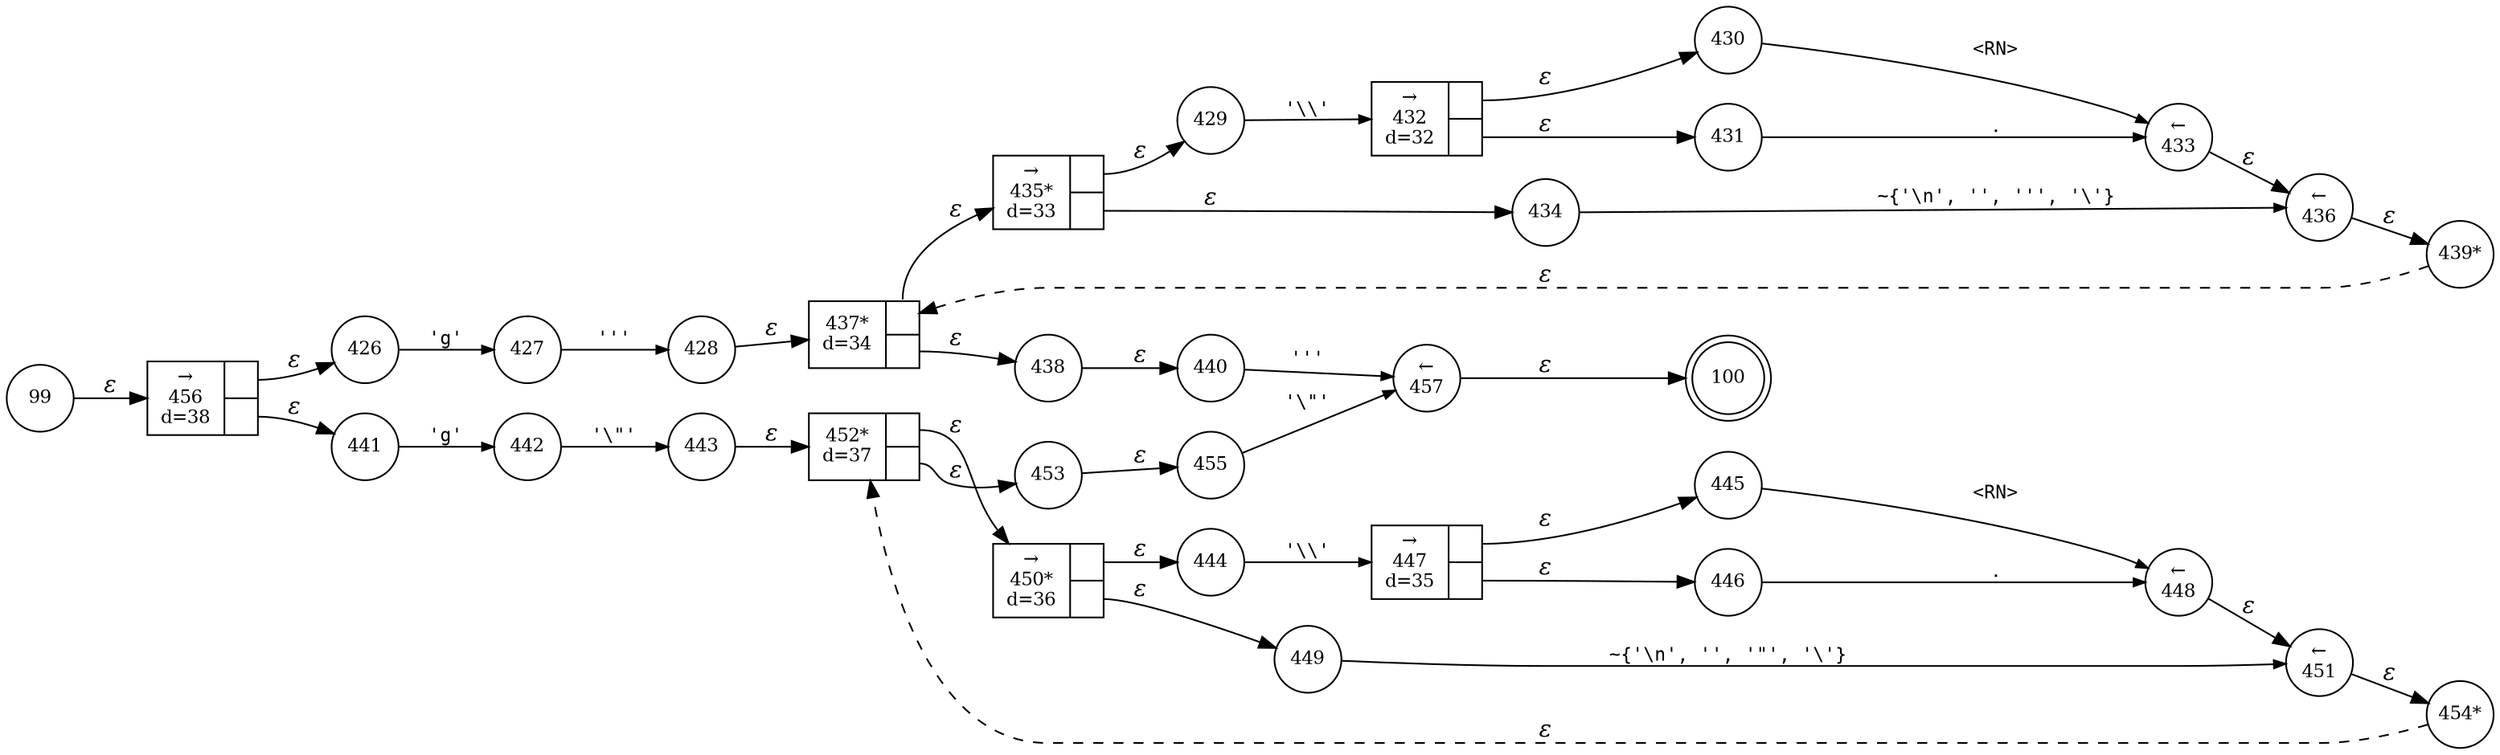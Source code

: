 digraph ATN {
rankdir=LR;
s100[fontsize=11, label="100", shape=doublecircle, fixedsize=true, width=.6];
s448[fontsize=11,label="&larr;\n448", shape=circle, fixedsize=true, width=.55, peripheries=1];
s449[fontsize=11,label="449", shape=circle, fixedsize=true, width=.55, peripheries=1];
s450[fontsize=11,label="{&rarr;\n450*\nd=36|{<p0>|<p1>}}", shape=record, fixedsize=false, peripheries=1];
s451[fontsize=11,label="&larr;\n451", shape=circle, fixedsize=true, width=.55, peripheries=1];
s452[fontsize=11,label="{452*\nd=37|{<p0>|<p1>}}", shape=record, fixedsize=false, peripheries=1];
s453[fontsize=11,label="453", shape=circle, fixedsize=true, width=.55, peripheries=1];
s454[fontsize=11,label="454*", shape=circle, fixedsize=true, width=.55, peripheries=1];
s455[fontsize=11,label="455", shape=circle, fixedsize=true, width=.55, peripheries=1];
s456[fontsize=11,label="{&rarr;\n456\nd=38|{<p0>|<p1>}}", shape=record, fixedsize=false, peripheries=1];
s457[fontsize=11,label="&larr;\n457", shape=circle, fixedsize=true, width=.55, peripheries=1];
s99[fontsize=11,label="99", shape=circle, fixedsize=true, width=.55, peripheries=1];
s426[fontsize=11,label="426", shape=circle, fixedsize=true, width=.55, peripheries=1];
s427[fontsize=11,label="427", shape=circle, fixedsize=true, width=.55, peripheries=1];
s428[fontsize=11,label="428", shape=circle, fixedsize=true, width=.55, peripheries=1];
s429[fontsize=11,label="429", shape=circle, fixedsize=true, width=.55, peripheries=1];
s430[fontsize=11,label="430", shape=circle, fixedsize=true, width=.55, peripheries=1];
s431[fontsize=11,label="431", shape=circle, fixedsize=true, width=.55, peripheries=1];
s432[fontsize=11,label="{&rarr;\n432\nd=32|{<p0>|<p1>}}", shape=record, fixedsize=false, peripheries=1];
s433[fontsize=11,label="&larr;\n433", shape=circle, fixedsize=true, width=.55, peripheries=1];
s434[fontsize=11,label="434", shape=circle, fixedsize=true, width=.55, peripheries=1];
s435[fontsize=11,label="{&rarr;\n435*\nd=33|{<p0>|<p1>}}", shape=record, fixedsize=false, peripheries=1];
s436[fontsize=11,label="&larr;\n436", shape=circle, fixedsize=true, width=.55, peripheries=1];
s437[fontsize=11,label="{437*\nd=34|{<p0>|<p1>}}", shape=record, fixedsize=false, peripheries=1];
s438[fontsize=11,label="438", shape=circle, fixedsize=true, width=.55, peripheries=1];
s439[fontsize=11,label="439*", shape=circle, fixedsize=true, width=.55, peripheries=1];
s440[fontsize=11,label="440", shape=circle, fixedsize=true, width=.55, peripheries=1];
s441[fontsize=11,label="441", shape=circle, fixedsize=true, width=.55, peripheries=1];
s442[fontsize=11,label="442", shape=circle, fixedsize=true, width=.55, peripheries=1];
s443[fontsize=11,label="443", shape=circle, fixedsize=true, width=.55, peripheries=1];
s444[fontsize=11,label="444", shape=circle, fixedsize=true, width=.55, peripheries=1];
s445[fontsize=11,label="445", shape=circle, fixedsize=true, width=.55, peripheries=1];
s446[fontsize=11,label="446", shape=circle, fixedsize=true, width=.55, peripheries=1];
s447[fontsize=11,label="{&rarr;\n447\nd=35|{<p0>|<p1>}}", shape=record, fixedsize=false, peripheries=1];
s99 -> s456 [fontname="Times-Italic", label="&epsilon;"];
s456:p0 -> s426 [fontname="Times-Italic", label="&epsilon;"];
s456:p1 -> s441 [fontname="Times-Italic", label="&epsilon;"];
s426 -> s427 [fontsize=11, fontname="Courier", arrowsize=.7, label = "'g'", arrowhead = normal];
s441 -> s442 [fontsize=11, fontname="Courier", arrowsize=.7, label = "'g'", arrowhead = normal];
s427 -> s428 [fontsize=11, fontname="Courier", arrowsize=.7, label = "'''", arrowhead = normal];
s442 -> s443 [fontsize=11, fontname="Courier", arrowsize=.7, label = "'\\\"'", arrowhead = normal];
s428 -> s437 [fontname="Times-Italic", label="&epsilon;"];
s443 -> s452 [fontname="Times-Italic", label="&epsilon;"];
s437:p0 -> s435 [fontname="Times-Italic", label="&epsilon;"];
s437:p1 -> s438 [fontname="Times-Italic", label="&epsilon;"];
s452:p0 -> s450 [fontname="Times-Italic", label="&epsilon;"];
s452:p1 -> s453 [fontname="Times-Italic", label="&epsilon;"];
s435:p0 -> s429 [fontname="Times-Italic", label="&epsilon;"];
s435:p1 -> s434 [fontname="Times-Italic", label="&epsilon;"];
s438 -> s440 [fontname="Times-Italic", label="&epsilon;"];
s450:p0 -> s444 [fontname="Times-Italic", label="&epsilon;"];
s450:p1 -> s449 [fontname="Times-Italic", label="&epsilon;"];
s453 -> s455 [fontname="Times-Italic", label="&epsilon;"];
s429 -> s432 [fontsize=11, fontname="Courier", arrowsize=.7, label = "'\\\\'", arrowhead = normal];
s434 -> s436 [fontsize=11, fontname="Courier", arrowsize=.7, label = "~{'\\n', '', ''', '\\'}", arrowhead = normal];
s440 -> s457 [fontsize=11, fontname="Courier", arrowsize=.7, label = "'''", arrowhead = normal];
s444 -> s447 [fontsize=11, fontname="Courier", arrowsize=.7, label = "'\\\\'", arrowhead = normal];
s449 -> s451 [fontsize=11, fontname="Courier", arrowsize=.7, label = "~{'\\n', '', '\"', '\\'}", arrowhead = normal];
s455 -> s457 [fontsize=11, fontname="Courier", arrowsize=.7, label = "'\\\"'", arrowhead = normal];
s432:p0 -> s430 [fontname="Times-Italic", label="&epsilon;"];
s432:p1 -> s431 [fontname="Times-Italic", label="&epsilon;"];
s436 -> s439 [fontname="Times-Italic", label="&epsilon;"];
s457 -> s100 [fontname="Times-Italic", label="&epsilon;"];
s447:p0 -> s445 [fontname="Times-Italic", label="&epsilon;"];
s447:p1 -> s446 [fontname="Times-Italic", label="&epsilon;"];
s451 -> s454 [fontname="Times-Italic", label="&epsilon;"];
s430 -> s433 [fontsize=11, fontname="Courier", arrowsize=.7, label = "<RN>", arrowhead = normal];
s431 -> s433 [fontsize=11, fontname="Courier", arrowsize=.7, label = ".", arrowhead = normal];
s439 -> s437 [fontname="Times-Italic", label="&epsilon;", style="dashed"];
s445 -> s448 [fontsize=11, fontname="Courier", arrowsize=.7, label = "<RN>", arrowhead = normal];
s446 -> s448 [fontsize=11, fontname="Courier", arrowsize=.7, label = ".", arrowhead = normal];
s454 -> s452 [fontname="Times-Italic", label="&epsilon;", style="dashed"];
s433 -> s436 [fontname="Times-Italic", label="&epsilon;"];
s448 -> s451 [fontname="Times-Italic", label="&epsilon;"];
}